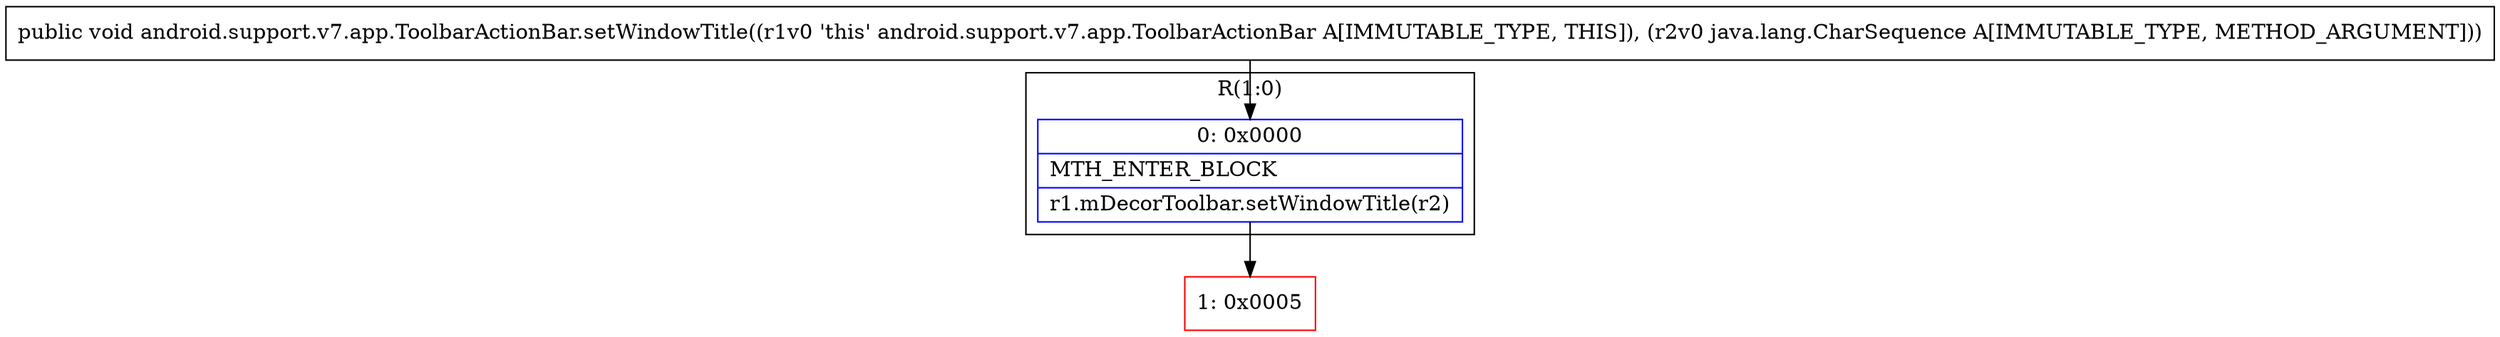 digraph "CFG forandroid.support.v7.app.ToolbarActionBar.setWindowTitle(Ljava\/lang\/CharSequence;)V" {
subgraph cluster_Region_1475627429 {
label = "R(1:0)";
node [shape=record,color=blue];
Node_0 [shape=record,label="{0\:\ 0x0000|MTH_ENTER_BLOCK\l|r1.mDecorToolbar.setWindowTitle(r2)\l}"];
}
Node_1 [shape=record,color=red,label="{1\:\ 0x0005}"];
MethodNode[shape=record,label="{public void android.support.v7.app.ToolbarActionBar.setWindowTitle((r1v0 'this' android.support.v7.app.ToolbarActionBar A[IMMUTABLE_TYPE, THIS]), (r2v0 java.lang.CharSequence A[IMMUTABLE_TYPE, METHOD_ARGUMENT])) }"];
MethodNode -> Node_0;
Node_0 -> Node_1;
}


